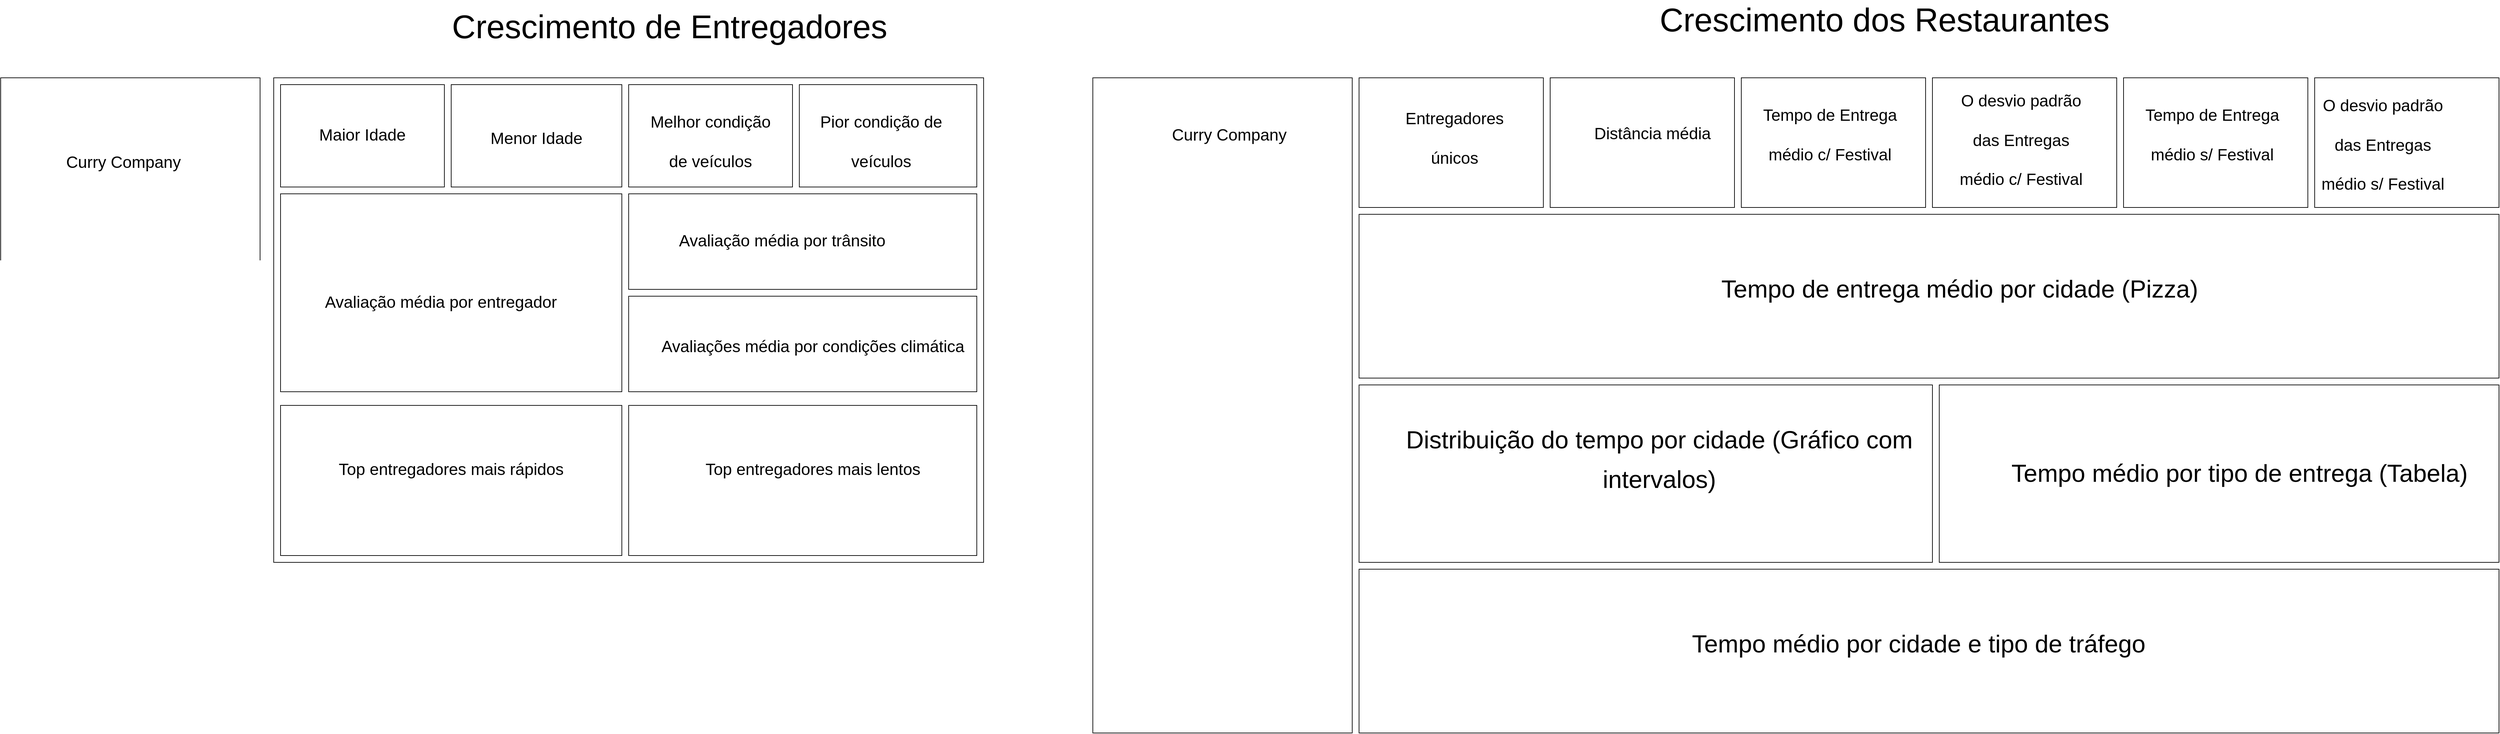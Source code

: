 <mxfile version="20.8.16" type="device"><diagram name="Page-1" id="zjWj3yNlUk5CYZ2kGYxO"><mxGraphModel dx="2994" dy="1062" grid="1" gridSize="10" guides="1" tooltips="1" connect="1" arrows="1" fold="1" page="1" pageScale="1" pageWidth="850" pageHeight="1100" math="0" shadow="0"><root><mxCell id="0"/><mxCell id="1" parent="0"/><mxCell id="7G-aEj41hq8V8H_w0XL_-52" value="" style="rounded=0;whiteSpace=wrap;html=1;fontSize=24;" vertex="1" parent="1"><mxGeometry x="2960" y="420" width="270" height="190" as="geometry"/></mxCell><mxCell id="7G-aEj41hq8V8H_w0XL_-51" value="" style="rounded=0;whiteSpace=wrap;html=1;fontSize=24;" vertex="1" parent="1"><mxGeometry x="2680" y="420" width="270" height="190" as="geometry"/></mxCell><mxCell id="7G-aEj41hq8V8H_w0XL_-50" value="" style="rounded=0;whiteSpace=wrap;html=1;fontSize=24;" vertex="1" parent="1"><mxGeometry x="2400" y="420" width="270" height="190" as="geometry"/></mxCell><mxCell id="7G-aEj41hq8V8H_w0XL_-49" value="" style="rounded=0;whiteSpace=wrap;html=1;fontSize=24;" vertex="1" parent="1"><mxGeometry x="2120" y="420" width="270" height="190" as="geometry"/></mxCell><mxCell id="7G-aEj41hq8V8H_w0XL_-48" value="" style="rounded=0;whiteSpace=wrap;html=1;fontSize=24;" vertex="1" parent="1"><mxGeometry x="1840" y="420" width="270" height="190" as="geometry"/></mxCell><mxCell id="7G-aEj41hq8V8H_w0XL_-1" value="" style="rounded=1;whiteSpace=wrap;html=1;" vertex="1" parent="1"><mxGeometry x="120" y="830" width="120" height="60" as="geometry"/></mxCell><mxCell id="7G-aEj41hq8V8H_w0XL_-2" value="" style="rounded=0;whiteSpace=wrap;html=1;" vertex="1" parent="1"><mxGeometry x="-30" y="420" width="1040" height="710" as="geometry"/></mxCell><mxCell id="7G-aEj41hq8V8H_w0XL_-3" value="" style="rounded=0;whiteSpace=wrap;html=1;" vertex="1" parent="1"><mxGeometry x="-20" y="430" width="240" height="150" as="geometry"/></mxCell><mxCell id="7G-aEj41hq8V8H_w0XL_-4" value="" style="rounded=0;whiteSpace=wrap;html=1;" vertex="1" parent="1"><mxGeometry x="230" y="430" width="250" height="150" as="geometry"/></mxCell><mxCell id="7G-aEj41hq8V8H_w0XL_-5" value="" style="rounded=0;whiteSpace=wrap;html=1;" vertex="1" parent="1"><mxGeometry x="490" y="430" width="240" height="150" as="geometry"/></mxCell><mxCell id="7G-aEj41hq8V8H_w0XL_-8" value="" style="rounded=0;whiteSpace=wrap;html=1;" vertex="1" parent="1"><mxGeometry x="740" y="430" width="260" height="150" as="geometry"/></mxCell><mxCell id="7G-aEj41hq8V8H_w0XL_-9" value="" style="rounded=0;whiteSpace=wrap;html=1;" vertex="1" parent="1"><mxGeometry x="-20" y="590" width="500" height="290" as="geometry"/></mxCell><mxCell id="7G-aEj41hq8V8H_w0XL_-10" value="" style="rounded=0;whiteSpace=wrap;html=1;" vertex="1" parent="1"><mxGeometry x="490" y="590" width="510" height="140" as="geometry"/></mxCell><mxCell id="7G-aEj41hq8V8H_w0XL_-11" value="" style="rounded=0;whiteSpace=wrap;html=1;" vertex="1" parent="1"><mxGeometry x="490" y="740" width="510" height="140" as="geometry"/></mxCell><mxCell id="7G-aEj41hq8V8H_w0XL_-12" value="" style="rounded=0;whiteSpace=wrap;html=1;" vertex="1" parent="1"><mxGeometry x="-20" y="900" width="500" height="220" as="geometry"/></mxCell><mxCell id="7G-aEj41hq8V8H_w0XL_-13" value="" style="rounded=0;whiteSpace=wrap;html=1;" vertex="1" parent="1"><mxGeometry x="490" y="900" width="510" height="220" as="geometry"/></mxCell><mxCell id="7G-aEj41hq8V8H_w0XL_-15" value="&lt;font style=&quot;font-size: 48px;&quot;&gt;Crescimento de Entregadores&lt;/font&gt;" style="text;html=1;strokeColor=none;fillColor=none;align=center;verticalAlign=middle;whiteSpace=wrap;rounded=0;" vertex="1" parent="1"><mxGeometry x="170" y="330" width="760" height="30" as="geometry"/></mxCell><mxCell id="7G-aEj41hq8V8H_w0XL_-16" value="" style="rounded=0;whiteSpace=wrap;html=1;" vertex="1" parent="1"><mxGeometry x="-430" y="420" width="380" height="710" as="geometry"/></mxCell><mxCell id="7G-aEj41hq8V8H_w0XL_-17" value="&lt;font style=&quot;font-size: 24px;&quot;&gt;Curry Company&lt;/font&gt;" style="text;html=1;strokeColor=none;fillColor=none;align=center;verticalAlign=middle;whiteSpace=wrap;rounded=0;fontSize=48;" vertex="1" parent="1"><mxGeometry x="-350" y="520" width="200" height="30" as="geometry"/></mxCell><mxCell id="7G-aEj41hq8V8H_w0XL_-18" value="&lt;font style=&quot;font-size: 24px;&quot;&gt;Maior Idade&lt;/font&gt;" style="text;html=1;strokeColor=none;fillColor=none;align=center;verticalAlign=middle;whiteSpace=wrap;rounded=0;fontSize=48;" vertex="1" parent="1"><mxGeometry y="480" width="200" height="30" as="geometry"/></mxCell><mxCell id="7G-aEj41hq8V8H_w0XL_-19" value="&lt;font style=&quot;font-size: 24px;&quot;&gt;Menor Idade&lt;/font&gt;" style="text;html=1;strokeColor=none;fillColor=none;align=center;verticalAlign=middle;whiteSpace=wrap;rounded=0;fontSize=48;" vertex="1" parent="1"><mxGeometry x="255" y="480" width="200" height="40" as="geometry"/></mxCell><mxCell id="7G-aEj41hq8V8H_w0XL_-20" value="&lt;font style=&quot;font-size: 24px;&quot;&gt;Avaliação média por entregador&lt;/font&gt;" style="text;html=1;strokeColor=none;fillColor=none;align=center;verticalAlign=middle;whiteSpace=wrap;rounded=0;fontSize=48;" vertex="1" parent="1"><mxGeometry x="20" y="720" width="390" height="40" as="geometry"/></mxCell><mxCell id="7G-aEj41hq8V8H_w0XL_-21" value="&lt;font style=&quot;font-size: 24px;&quot;&gt;Avaliação média por trânsito&lt;/font&gt;" style="text;html=1;strokeColor=none;fillColor=none;align=center;verticalAlign=middle;whiteSpace=wrap;rounded=0;fontSize=48;" vertex="1" parent="1"><mxGeometry x="520" y="630" width="390" height="40" as="geometry"/></mxCell><mxCell id="7G-aEj41hq8V8H_w0XL_-23" value="&lt;font style=&quot;font-size: 24px;&quot;&gt;Avaliações média por condições climática&lt;/font&gt;" style="text;html=1;strokeColor=none;fillColor=none;align=center;verticalAlign=middle;whiteSpace=wrap;rounded=0;fontSize=48;" vertex="1" parent="1"><mxGeometry x="510" y="790" width="500" height="30" as="geometry"/></mxCell><mxCell id="7G-aEj41hq8V8H_w0XL_-24" value="&lt;font style=&quot;font-size: 24px;&quot;&gt;Top entregadores mais lentos&lt;/font&gt;" style="text;html=1;strokeColor=none;fillColor=none;align=center;verticalAlign=middle;whiteSpace=wrap;rounded=0;fontSize=48;" vertex="1" parent="1"><mxGeometry x="510" y="970" width="500" height="30" as="geometry"/></mxCell><mxCell id="7G-aEj41hq8V8H_w0XL_-25" value="&lt;font style=&quot;font-size: 24px;&quot;&gt;Top entregadores mais rápidos&lt;/font&gt;" style="text;html=1;strokeColor=none;fillColor=none;align=center;verticalAlign=middle;whiteSpace=wrap;rounded=0;fontSize=48;" vertex="1" parent="1"><mxGeometry x="-20" y="970" width="500" height="30" as="geometry"/></mxCell><mxCell id="7G-aEj41hq8V8H_w0XL_-26" value="&lt;font style=&quot;font-size: 24px;&quot;&gt;Melhor condição de veículos&lt;/font&gt;" style="text;html=1;strokeColor=none;fillColor=none;align=center;verticalAlign=middle;whiteSpace=wrap;rounded=0;fontSize=48;" vertex="1" parent="1"><mxGeometry x="510" y="485" width="200" height="40" as="geometry"/></mxCell><mxCell id="7G-aEj41hq8V8H_w0XL_-27" value="&lt;font style=&quot;font-size: 24px;&quot;&gt;Pior condição de veículos&lt;/font&gt;" style="text;html=1;strokeColor=none;fillColor=none;align=center;verticalAlign=middle;whiteSpace=wrap;rounded=0;fontSize=48;" vertex="1" parent="1"><mxGeometry x="760" y="492.5" width="200" height="25" as="geometry"/></mxCell><mxCell id="7G-aEj41hq8V8H_w0XL_-28" value="" style="rounded=0;whiteSpace=wrap;html=1;" vertex="1" parent="1"><mxGeometry x="1170" y="420" width="380" height="960" as="geometry"/></mxCell><mxCell id="7G-aEj41hq8V8H_w0XL_-29" value="" style="rounded=0;whiteSpace=wrap;html=1;" vertex="1" parent="1"><mxGeometry x="1560" y="620" width="1670" height="240" as="geometry"/></mxCell><mxCell id="7G-aEj41hq8V8H_w0XL_-30" value="&lt;font style=&quot;font-size: 48px;&quot;&gt;Crescimento dos Restaurantes&lt;/font&gt;" style="text;html=1;strokeColor=none;fillColor=none;align=center;verticalAlign=middle;whiteSpace=wrap;rounded=0;" vertex="1" parent="1"><mxGeometry x="1950" y="320" width="760" height="30" as="geometry"/></mxCell><mxCell id="7G-aEj41hq8V8H_w0XL_-31" value="&lt;font style=&quot;font-size: 24px;&quot;&gt;Curry Company&lt;/font&gt;" style="text;html=1;strokeColor=none;fillColor=none;align=center;verticalAlign=middle;whiteSpace=wrap;rounded=0;fontSize=48;" vertex="1" parent="1"><mxGeometry x="1270" y="480" width="200" height="30" as="geometry"/></mxCell><mxCell id="7G-aEj41hq8V8H_w0XL_-33" value="" style="rounded=0;whiteSpace=wrap;html=1;fontSize=24;" vertex="1" parent="1"><mxGeometry x="1560" y="420" width="270" height="190" as="geometry"/></mxCell><mxCell id="7G-aEj41hq8V8H_w0XL_-40" value="&lt;font style=&quot;font-size: 24px;&quot;&gt;Entregadores únicos&lt;/font&gt;" style="text;html=1;strokeColor=none;fillColor=none;align=center;verticalAlign=middle;whiteSpace=wrap;rounded=0;fontSize=48;" vertex="1" parent="1"><mxGeometry x="1600" y="492.5" width="200" height="15" as="geometry"/></mxCell><mxCell id="7G-aEj41hq8V8H_w0XL_-42" value="&lt;span style=&quot;font-size: 24px;&quot;&gt;Distância média&lt;/span&gt;" style="text;html=1;strokeColor=none;fillColor=none;align=center;verticalAlign=middle;whiteSpace=wrap;rounded=0;fontSize=48;" vertex="1" parent="1"><mxGeometry x="1890" y="477.5" width="200" height="30" as="geometry"/></mxCell><mxCell id="7G-aEj41hq8V8H_w0XL_-43" value="&lt;span style=&quot;font-size: 24px;&quot;&gt;Tempo de Entrega médio c/ Festival&lt;/span&gt;" style="text;html=1;strokeColor=none;fillColor=none;align=center;verticalAlign=middle;whiteSpace=wrap;rounded=0;fontSize=48;" vertex="1" parent="1"><mxGeometry x="2150" y="480" width="200" height="30" as="geometry"/></mxCell><mxCell id="7G-aEj41hq8V8H_w0XL_-44" value="&lt;span style=&quot;font-size: 24px;&quot;&gt;O desvio padrão das Entregas médio c/ Festival&lt;/span&gt;" style="text;html=1;strokeColor=none;fillColor=none;align=center;verticalAlign=middle;whiteSpace=wrap;rounded=0;fontSize=48;" vertex="1" parent="1"><mxGeometry x="2430" y="487.5" width="200" height="30" as="geometry"/></mxCell><mxCell id="7G-aEj41hq8V8H_w0XL_-53" value="&lt;span style=&quot;font-size: 24px;&quot;&gt;Tempo de Entrega médio s/ Festival&lt;/span&gt;" style="text;html=1;strokeColor=none;fillColor=none;align=center;verticalAlign=middle;whiteSpace=wrap;rounded=0;fontSize=48;" vertex="1" parent="1"><mxGeometry x="2710" y="495" width="200" as="geometry"/></mxCell><mxCell id="7G-aEj41hq8V8H_w0XL_-54" value="&lt;span style=&quot;font-size: 24px;&quot;&gt;O desvio padrão das Entregas médio s/ Festival&lt;/span&gt;" style="text;html=1;strokeColor=none;fillColor=none;align=center;verticalAlign=middle;whiteSpace=wrap;rounded=0;fontSize=48;" vertex="1" parent="1"><mxGeometry x="2960" y="495" width="200" height="30" as="geometry"/></mxCell><mxCell id="7G-aEj41hq8V8H_w0XL_-57" value="&lt;font style=&quot;font-size: 36px;&quot;&gt;Tempo de entrega médio por cidade (Pizza)&lt;/font&gt;" style="text;html=1;strokeColor=none;fillColor=none;align=center;verticalAlign=middle;whiteSpace=wrap;rounded=0;fontSize=48;" vertex="1" parent="1"><mxGeometry x="2060" y="710" width="760" height="30" as="geometry"/></mxCell><mxCell id="7G-aEj41hq8V8H_w0XL_-58" value="" style="rounded=0;whiteSpace=wrap;html=1;" vertex="1" parent="1"><mxGeometry x="1560" y="870" width="840" height="260" as="geometry"/></mxCell><mxCell id="7G-aEj41hq8V8H_w0XL_-59" value="" style="rounded=0;whiteSpace=wrap;html=1;" vertex="1" parent="1"><mxGeometry x="2410" y="870" width="820" height="260" as="geometry"/></mxCell><mxCell id="7G-aEj41hq8V8H_w0XL_-60" value="&lt;font style=&quot;font-size: 36px;&quot;&gt;Distribuição do tempo por cidade (Gráfico com intervalos)&lt;/font&gt;" style="text;html=1;strokeColor=none;fillColor=none;align=center;verticalAlign=middle;whiteSpace=wrap;rounded=0;fontSize=48;" vertex="1" parent="1"><mxGeometry x="1620" y="960" width="760" height="30" as="geometry"/></mxCell><mxCell id="7G-aEj41hq8V8H_w0XL_-61" value="&lt;font style=&quot;font-size: 36px;&quot;&gt;Tempo médio por tipo de entrega (Tabela)&lt;/font&gt;" style="text;html=1;strokeColor=none;fillColor=none;align=center;verticalAlign=middle;whiteSpace=wrap;rounded=0;fontSize=48;" vertex="1" parent="1"><mxGeometry x="2470" y="980" width="760" height="30" as="geometry"/></mxCell><mxCell id="7G-aEj41hq8V8H_w0XL_-62" value="" style="rounded=0;whiteSpace=wrap;html=1;" vertex="1" parent="1"><mxGeometry x="1560" y="1140" width="1670" height="240" as="geometry"/></mxCell><mxCell id="7G-aEj41hq8V8H_w0XL_-64" value="&lt;font style=&quot;font-size: 36px;&quot;&gt;Tempo médio por cidade e tipo de tráfego&lt;/font&gt;" style="text;html=1;strokeColor=none;fillColor=none;align=center;verticalAlign=middle;whiteSpace=wrap;rounded=0;fontSize=48;" vertex="1" parent="1"><mxGeometry x="2000" y="1230" width="760" height="30" as="geometry"/></mxCell></root></mxGraphModel></diagram></mxfile>